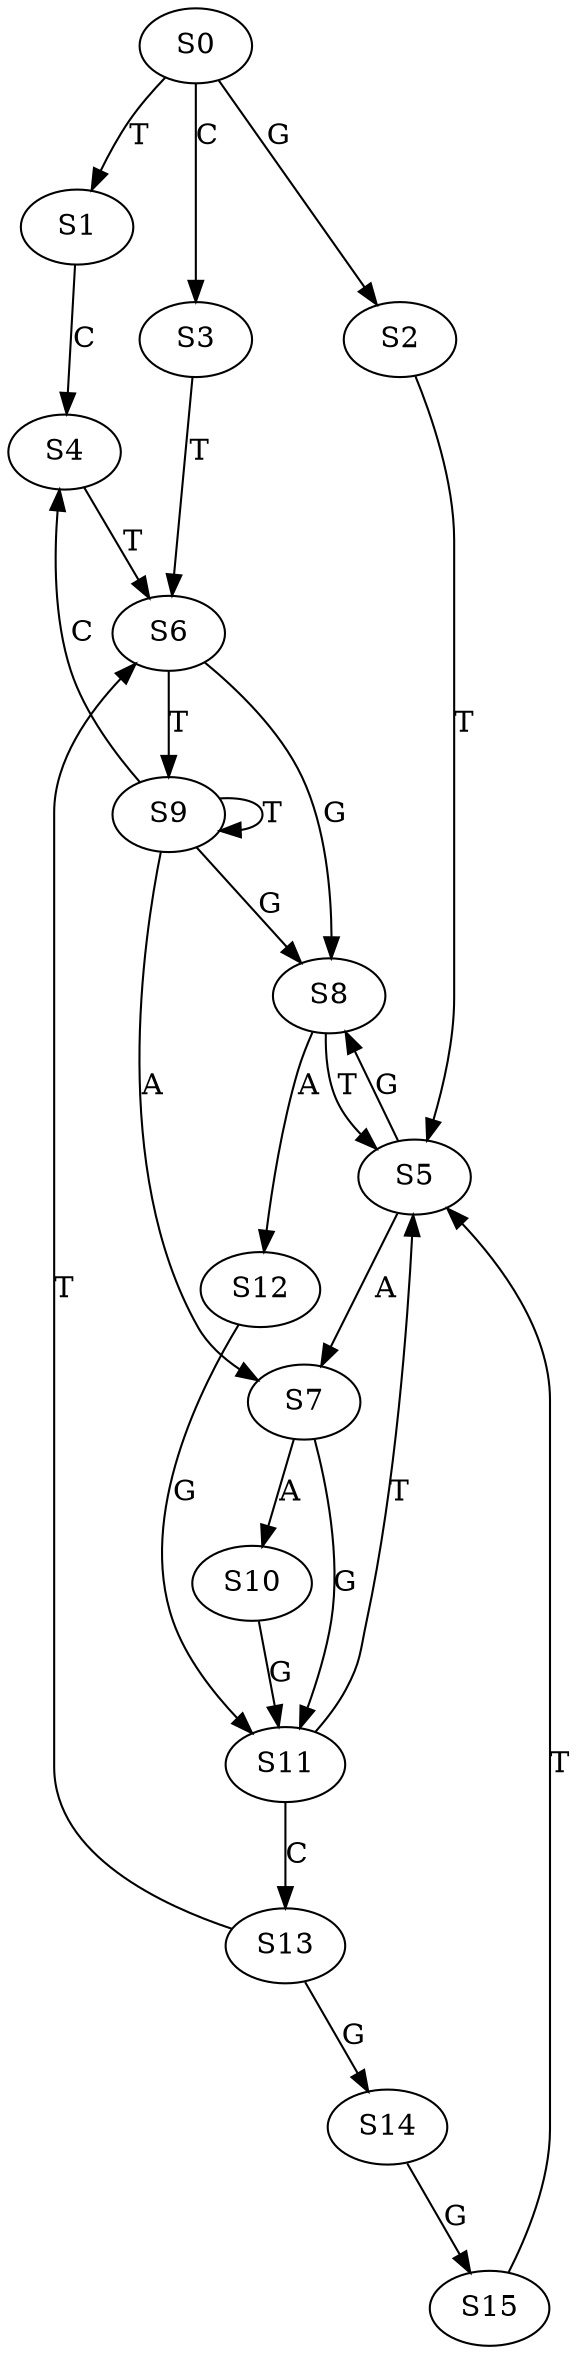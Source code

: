strict digraph  {
	S0 -> S1 [ label = T ];
	S0 -> S2 [ label = G ];
	S0 -> S3 [ label = C ];
	S1 -> S4 [ label = C ];
	S2 -> S5 [ label = T ];
	S3 -> S6 [ label = T ];
	S4 -> S6 [ label = T ];
	S5 -> S7 [ label = A ];
	S5 -> S8 [ label = G ];
	S6 -> S8 [ label = G ];
	S6 -> S9 [ label = T ];
	S7 -> S10 [ label = A ];
	S7 -> S11 [ label = G ];
	S8 -> S5 [ label = T ];
	S8 -> S12 [ label = A ];
	S9 -> S4 [ label = C ];
	S9 -> S9 [ label = T ];
	S9 -> S8 [ label = G ];
	S9 -> S7 [ label = A ];
	S10 -> S11 [ label = G ];
	S11 -> S13 [ label = C ];
	S11 -> S5 [ label = T ];
	S12 -> S11 [ label = G ];
	S13 -> S14 [ label = G ];
	S13 -> S6 [ label = T ];
	S14 -> S15 [ label = G ];
	S15 -> S5 [ label = T ];
}
